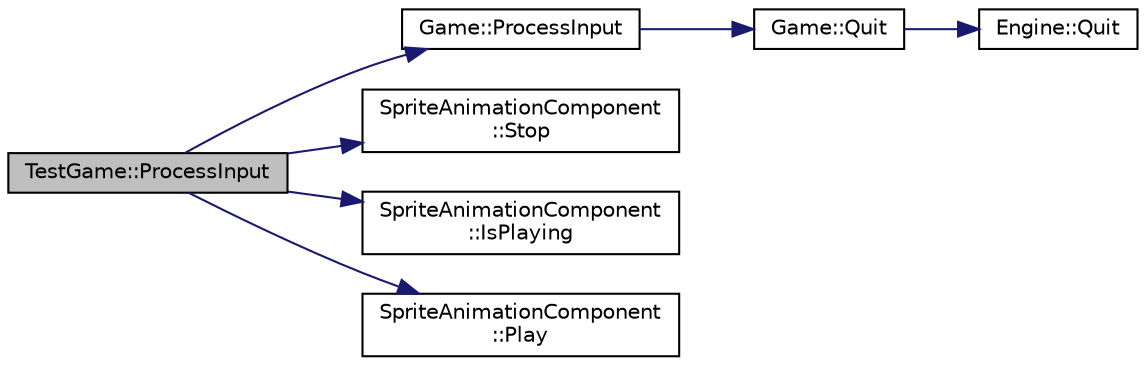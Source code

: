 digraph "TestGame::ProcessInput"
{
  edge [fontname="Helvetica",fontsize="10",labelfontname="Helvetica",labelfontsize="10"];
  node [fontname="Helvetica",fontsize="10",shape=record];
  rankdir="LR";
  Node1 [label="TestGame::ProcessInput",height=0.2,width=0.4,color="black", fillcolor="grey75", style="filled", fontcolor="black"];
  Node1 -> Node2 [color="midnightblue",fontsize="10",style="solid",fontname="Helvetica"];
  Node2 [label="Game::ProcessInput",height=0.2,width=0.4,color="black", fillcolor="white", style="filled",URL="$class_game.html#afe6641298482cc363efe6bcb5b21f3d8"];
  Node2 -> Node3 [color="midnightblue",fontsize="10",style="solid",fontname="Helvetica"];
  Node3 [label="Game::Quit",height=0.2,width=0.4,color="black", fillcolor="white", style="filled",URL="$class_game.html#a1827c75a4b4ab4a543bf99772a55337c"];
  Node3 -> Node4 [color="midnightblue",fontsize="10",style="solid",fontname="Helvetica"];
  Node4 [label="Engine::Quit",height=0.2,width=0.4,color="black", fillcolor="white", style="filled",URL="$class_engine.html#ac703279e3531bc1e668115affceb8c37"];
  Node1 -> Node5 [color="midnightblue",fontsize="10",style="solid",fontname="Helvetica"];
  Node5 [label="SpriteAnimationComponent\l::Stop",height=0.2,width=0.4,color="black", fillcolor="white", style="filled",URL="$class_sprite_animation_component.html#a32f9e1247f7084bf72cd7f23930a99a5"];
  Node1 -> Node6 [color="midnightblue",fontsize="10",style="solid",fontname="Helvetica"];
  Node6 [label="SpriteAnimationComponent\l::IsPlaying",height=0.2,width=0.4,color="black", fillcolor="white", style="filled",URL="$class_sprite_animation_component.html#a2ee3e179d26a70efc0200d4fdd1982fe"];
  Node1 -> Node7 [color="midnightblue",fontsize="10",style="solid",fontname="Helvetica"];
  Node7 [label="SpriteAnimationComponent\l::Play",height=0.2,width=0.4,color="black", fillcolor="white", style="filled",URL="$class_sprite_animation_component.html#afc15a287a06db4a4d27c40baf94092f9"];
}

